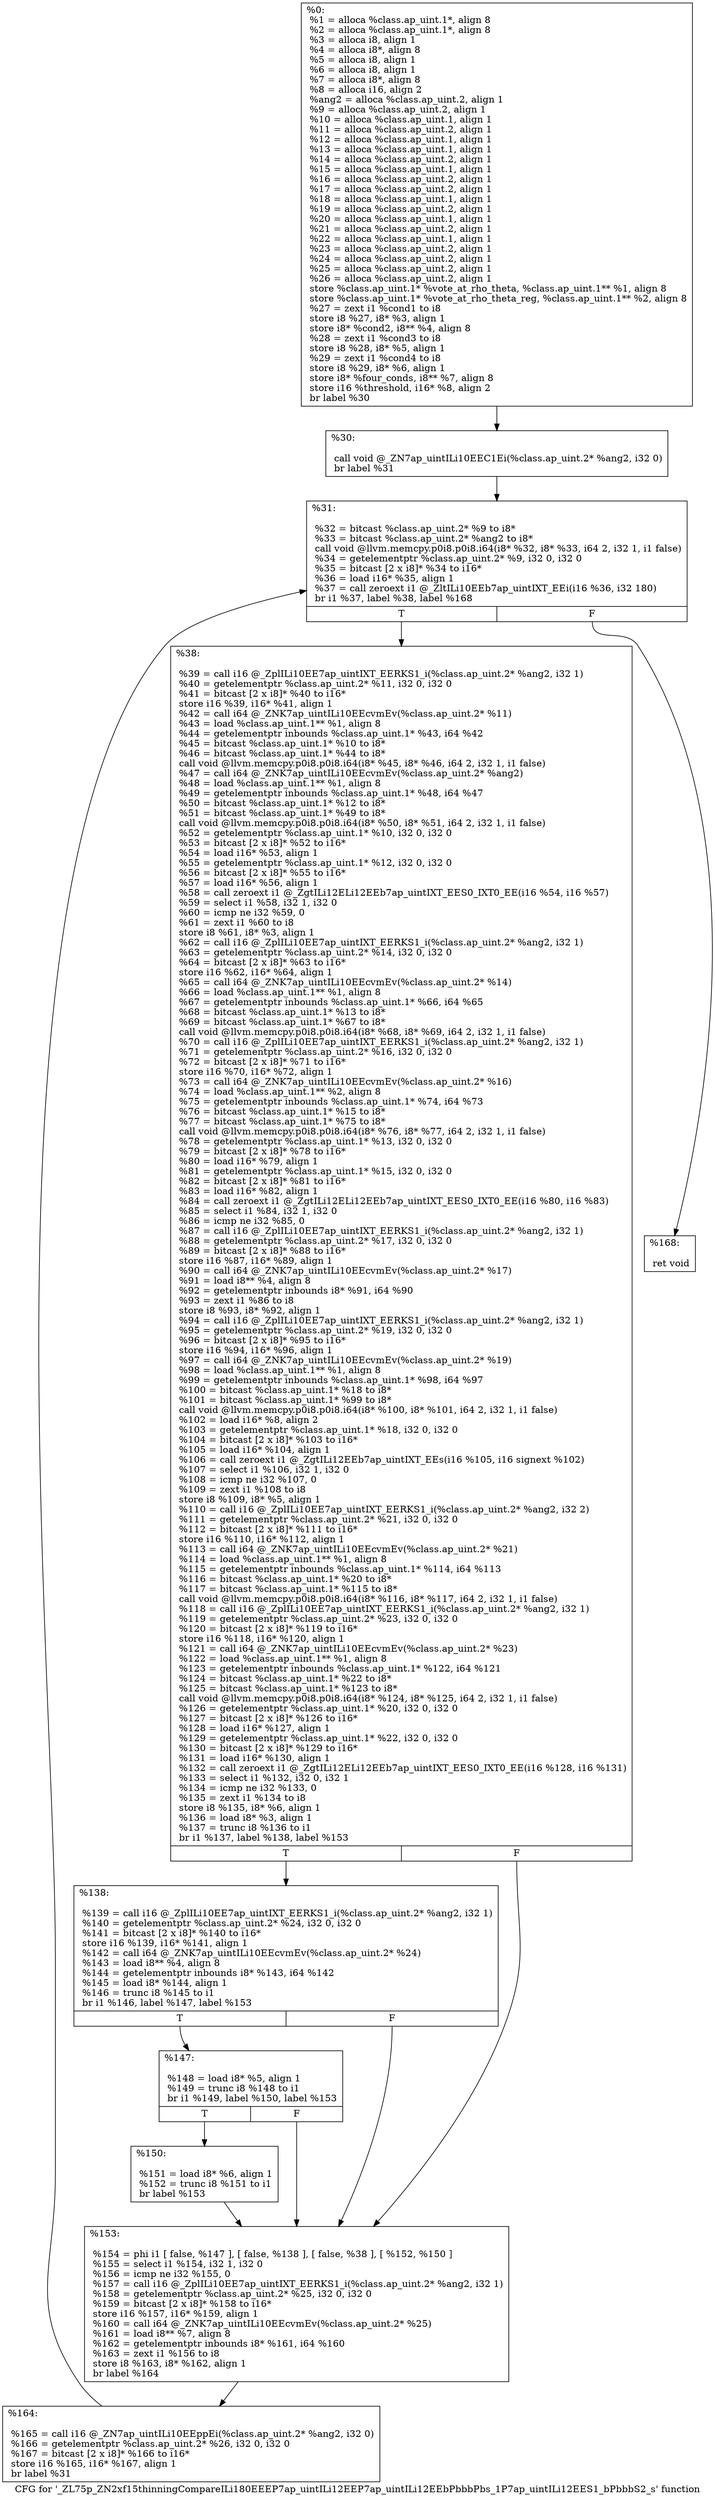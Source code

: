 digraph "CFG for '_ZL75p_ZN2xf15thinningCompareILi180EEEP7ap_uintILi12EEP7ap_uintILi12EEbPbbbPbs_1P7ap_uintILi12EES1_bPbbbS2_s' function" {
	label="CFG for '_ZL75p_ZN2xf15thinningCompareILi180EEEP7ap_uintILi12EEP7ap_uintILi12EEbPbbbPbs_1P7ap_uintILi12EES1_bPbbbS2_s' function";

	Node0x186fa10 [shape=record,label="{%0:\l  %1 = alloca %class.ap_uint.1*, align 8\l  %2 = alloca %class.ap_uint.1*, align 8\l  %3 = alloca i8, align 1\l  %4 = alloca i8*, align 8\l  %5 = alloca i8, align 1\l  %6 = alloca i8, align 1\l  %7 = alloca i8*, align 8\l  %8 = alloca i16, align 2\l  %ang2 = alloca %class.ap_uint.2, align 1\l  %9 = alloca %class.ap_uint.2, align 1\l  %10 = alloca %class.ap_uint.1, align 1\l  %11 = alloca %class.ap_uint.2, align 1\l  %12 = alloca %class.ap_uint.1, align 1\l  %13 = alloca %class.ap_uint.1, align 1\l  %14 = alloca %class.ap_uint.2, align 1\l  %15 = alloca %class.ap_uint.1, align 1\l  %16 = alloca %class.ap_uint.2, align 1\l  %17 = alloca %class.ap_uint.2, align 1\l  %18 = alloca %class.ap_uint.1, align 1\l  %19 = alloca %class.ap_uint.2, align 1\l  %20 = alloca %class.ap_uint.1, align 1\l  %21 = alloca %class.ap_uint.2, align 1\l  %22 = alloca %class.ap_uint.1, align 1\l  %23 = alloca %class.ap_uint.2, align 1\l  %24 = alloca %class.ap_uint.2, align 1\l  %25 = alloca %class.ap_uint.2, align 1\l  %26 = alloca %class.ap_uint.2, align 1\l  store %class.ap_uint.1* %vote_at_rho_theta, %class.ap_uint.1** %1, align 8\l  store %class.ap_uint.1* %vote_at_rho_theta_reg, %class.ap_uint.1** %2, align 8\l  %27 = zext i1 %cond1 to i8\l  store i8 %27, i8* %3, align 1\l  store i8* %cond2, i8** %4, align 8\l  %28 = zext i1 %cond3 to i8\l  store i8 %28, i8* %5, align 1\l  %29 = zext i1 %cond4 to i8\l  store i8 %29, i8* %6, align 1\l  store i8* %four_conds, i8** %7, align 8\l  store i16 %threshold, i16* %8, align 2\l  br label %30\l}"];
	Node0x186fa10 -> Node0x186cb10;
	Node0x186cb10 [shape=record,label="{%30:\l\l  call void @_ZN7ap_uintILi10EEC1Ei(%class.ap_uint.2* %ang2, i32 0)\l  br label %31\l}"];
	Node0x186cb10 -> Node0x1875000;
	Node0x1875000 [shape=record,label="{%31:\l\l  %32 = bitcast %class.ap_uint.2* %9 to i8*\l  %33 = bitcast %class.ap_uint.2* %ang2 to i8*\l  call void @llvm.memcpy.p0i8.p0i8.i64(i8* %32, i8* %33, i64 2, i32 1, i1 false)\l  %34 = getelementptr %class.ap_uint.2* %9, i32 0, i32 0\l  %35 = bitcast [2 x i8]* %34 to i16*\l  %36 = load i16* %35, align 1\l  %37 = call zeroext i1 @_ZltILi10EEb7ap_uintIXT_EEi(i16 %36, i32 180)\l  br i1 %37, label %38, label %168\l|{<s0>T|<s1>F}}"];
	Node0x1875000:s0 -> Node0x1875490;
	Node0x1875000:s1 -> Node0x18754f0;
	Node0x1875490 [shape=record,label="{%38:\l\l  %39 = call i16 @_ZplILi10EE7ap_uintIXT_EERKS1_i(%class.ap_uint.2* %ang2, i32 1)\l  %40 = getelementptr %class.ap_uint.2* %11, i32 0, i32 0\l  %41 = bitcast [2 x i8]* %40 to i16*\l  store i16 %39, i16* %41, align 1\l  %42 = call i64 @_ZNK7ap_uintILi10EEcvmEv(%class.ap_uint.2* %11)\l  %43 = load %class.ap_uint.1** %1, align 8\l  %44 = getelementptr inbounds %class.ap_uint.1* %43, i64 %42\l  %45 = bitcast %class.ap_uint.1* %10 to i8*\l  %46 = bitcast %class.ap_uint.1* %44 to i8*\l  call void @llvm.memcpy.p0i8.p0i8.i64(i8* %45, i8* %46, i64 2, i32 1, i1 false)\l  %47 = call i64 @_ZNK7ap_uintILi10EEcvmEv(%class.ap_uint.2* %ang2)\l  %48 = load %class.ap_uint.1** %1, align 8\l  %49 = getelementptr inbounds %class.ap_uint.1* %48, i64 %47\l  %50 = bitcast %class.ap_uint.1* %12 to i8*\l  %51 = bitcast %class.ap_uint.1* %49 to i8*\l  call void @llvm.memcpy.p0i8.p0i8.i64(i8* %50, i8* %51, i64 2, i32 1, i1 false)\l  %52 = getelementptr %class.ap_uint.1* %10, i32 0, i32 0\l  %53 = bitcast [2 x i8]* %52 to i16*\l  %54 = load i16* %53, align 1\l  %55 = getelementptr %class.ap_uint.1* %12, i32 0, i32 0\l  %56 = bitcast [2 x i8]* %55 to i16*\l  %57 = load i16* %56, align 1\l  %58 = call zeroext i1 @_ZgtILi12ELi12EEb7ap_uintIXT_EES0_IXT0_EE(i16 %54, i16 %57)\l  %59 = select i1 %58, i32 1, i32 0\l  %60 = icmp ne i32 %59, 0\l  %61 = zext i1 %60 to i8\l  store i8 %61, i8* %3, align 1\l  %62 = call i16 @_ZplILi10EE7ap_uintIXT_EERKS1_i(%class.ap_uint.2* %ang2, i32 1)\l  %63 = getelementptr %class.ap_uint.2* %14, i32 0, i32 0\l  %64 = bitcast [2 x i8]* %63 to i16*\l  store i16 %62, i16* %64, align 1\l  %65 = call i64 @_ZNK7ap_uintILi10EEcvmEv(%class.ap_uint.2* %14)\l  %66 = load %class.ap_uint.1** %1, align 8\l  %67 = getelementptr inbounds %class.ap_uint.1* %66, i64 %65\l  %68 = bitcast %class.ap_uint.1* %13 to i8*\l  %69 = bitcast %class.ap_uint.1* %67 to i8*\l  call void @llvm.memcpy.p0i8.p0i8.i64(i8* %68, i8* %69, i64 2, i32 1, i1 false)\l  %70 = call i16 @_ZplILi10EE7ap_uintIXT_EERKS1_i(%class.ap_uint.2* %ang2, i32 1)\l  %71 = getelementptr %class.ap_uint.2* %16, i32 0, i32 0\l  %72 = bitcast [2 x i8]* %71 to i16*\l  store i16 %70, i16* %72, align 1\l  %73 = call i64 @_ZNK7ap_uintILi10EEcvmEv(%class.ap_uint.2* %16)\l  %74 = load %class.ap_uint.1** %2, align 8\l  %75 = getelementptr inbounds %class.ap_uint.1* %74, i64 %73\l  %76 = bitcast %class.ap_uint.1* %15 to i8*\l  %77 = bitcast %class.ap_uint.1* %75 to i8*\l  call void @llvm.memcpy.p0i8.p0i8.i64(i8* %76, i8* %77, i64 2, i32 1, i1 false)\l  %78 = getelementptr %class.ap_uint.1* %13, i32 0, i32 0\l  %79 = bitcast [2 x i8]* %78 to i16*\l  %80 = load i16* %79, align 1\l  %81 = getelementptr %class.ap_uint.1* %15, i32 0, i32 0\l  %82 = bitcast [2 x i8]* %81 to i16*\l  %83 = load i16* %82, align 1\l  %84 = call zeroext i1 @_ZgtILi12ELi12EEb7ap_uintIXT_EES0_IXT0_EE(i16 %80, i16 %83)\l  %85 = select i1 %84, i32 1, i32 0\l  %86 = icmp ne i32 %85, 0\l  %87 = call i16 @_ZplILi10EE7ap_uintIXT_EERKS1_i(%class.ap_uint.2* %ang2, i32 1)\l  %88 = getelementptr %class.ap_uint.2* %17, i32 0, i32 0\l  %89 = bitcast [2 x i8]* %88 to i16*\l  store i16 %87, i16* %89, align 1\l  %90 = call i64 @_ZNK7ap_uintILi10EEcvmEv(%class.ap_uint.2* %17)\l  %91 = load i8** %4, align 8\l  %92 = getelementptr inbounds i8* %91, i64 %90\l  %93 = zext i1 %86 to i8\l  store i8 %93, i8* %92, align 1\l  %94 = call i16 @_ZplILi10EE7ap_uintIXT_EERKS1_i(%class.ap_uint.2* %ang2, i32 1)\l  %95 = getelementptr %class.ap_uint.2* %19, i32 0, i32 0\l  %96 = bitcast [2 x i8]* %95 to i16*\l  store i16 %94, i16* %96, align 1\l  %97 = call i64 @_ZNK7ap_uintILi10EEcvmEv(%class.ap_uint.2* %19)\l  %98 = load %class.ap_uint.1** %1, align 8\l  %99 = getelementptr inbounds %class.ap_uint.1* %98, i64 %97\l  %100 = bitcast %class.ap_uint.1* %18 to i8*\l  %101 = bitcast %class.ap_uint.1* %99 to i8*\l  call void @llvm.memcpy.p0i8.p0i8.i64(i8* %100, i8* %101, i64 2, i32 1, i1 false)\l  %102 = load i16* %8, align 2\l  %103 = getelementptr %class.ap_uint.1* %18, i32 0, i32 0\l  %104 = bitcast [2 x i8]* %103 to i16*\l  %105 = load i16* %104, align 1\l  %106 = call zeroext i1 @_ZgtILi12EEb7ap_uintIXT_EEs(i16 %105, i16 signext %102)\l  %107 = select i1 %106, i32 1, i32 0\l  %108 = icmp ne i32 %107, 0\l  %109 = zext i1 %108 to i8\l  store i8 %109, i8* %5, align 1\l  %110 = call i16 @_ZplILi10EE7ap_uintIXT_EERKS1_i(%class.ap_uint.2* %ang2, i32 2)\l  %111 = getelementptr %class.ap_uint.2* %21, i32 0, i32 0\l  %112 = bitcast [2 x i8]* %111 to i16*\l  store i16 %110, i16* %112, align 1\l  %113 = call i64 @_ZNK7ap_uintILi10EEcvmEv(%class.ap_uint.2* %21)\l  %114 = load %class.ap_uint.1** %1, align 8\l  %115 = getelementptr inbounds %class.ap_uint.1* %114, i64 %113\l  %116 = bitcast %class.ap_uint.1* %20 to i8*\l  %117 = bitcast %class.ap_uint.1* %115 to i8*\l  call void @llvm.memcpy.p0i8.p0i8.i64(i8* %116, i8* %117, i64 2, i32 1, i1 false)\l  %118 = call i16 @_ZplILi10EE7ap_uintIXT_EERKS1_i(%class.ap_uint.2* %ang2, i32 1)\l  %119 = getelementptr %class.ap_uint.2* %23, i32 0, i32 0\l  %120 = bitcast [2 x i8]* %119 to i16*\l  store i16 %118, i16* %120, align 1\l  %121 = call i64 @_ZNK7ap_uintILi10EEcvmEv(%class.ap_uint.2* %23)\l  %122 = load %class.ap_uint.1** %1, align 8\l  %123 = getelementptr inbounds %class.ap_uint.1* %122, i64 %121\l  %124 = bitcast %class.ap_uint.1* %22 to i8*\l  %125 = bitcast %class.ap_uint.1* %123 to i8*\l  call void @llvm.memcpy.p0i8.p0i8.i64(i8* %124, i8* %125, i64 2, i32 1, i1 false)\l  %126 = getelementptr %class.ap_uint.1* %20, i32 0, i32 0\l  %127 = bitcast [2 x i8]* %126 to i16*\l  %128 = load i16* %127, align 1\l  %129 = getelementptr %class.ap_uint.1* %22, i32 0, i32 0\l  %130 = bitcast [2 x i8]* %129 to i16*\l  %131 = load i16* %130, align 1\l  %132 = call zeroext i1 @_ZgtILi12ELi12EEb7ap_uintIXT_EES0_IXT0_EE(i16 %128, i16 %131)\l  %133 = select i1 %132, i32 0, i32 1\l  %134 = icmp ne i32 %133, 0\l  %135 = zext i1 %134 to i8\l  store i8 %135, i8* %6, align 1\l  %136 = load i8* %3, align 1\l  %137 = trunc i8 %136 to i1\l  br i1 %137, label %138, label %153\l|{<s0>T|<s1>F}}"];
	Node0x1875490:s0 -> Node0x187a4e0;
	Node0x1875490:s1 -> Node0x187a540;
	Node0x187a4e0 [shape=record,label="{%138:\l\l  %139 = call i16 @_ZplILi10EE7ap_uintIXT_EERKS1_i(%class.ap_uint.2* %ang2, i32 1)\l  %140 = getelementptr %class.ap_uint.2* %24, i32 0, i32 0\l  %141 = bitcast [2 x i8]* %140 to i16*\l  store i16 %139, i16* %141, align 1\l  %142 = call i64 @_ZNK7ap_uintILi10EEcvmEv(%class.ap_uint.2* %24)\l  %143 = load i8** %4, align 8\l  %144 = getelementptr inbounds i8* %143, i64 %142\l  %145 = load i8* %144, align 1\l  %146 = trunc i8 %145 to i1\l  br i1 %146, label %147, label %153\l|{<s0>T|<s1>F}}"];
	Node0x187a4e0:s0 -> Node0x1875600;
	Node0x187a4e0:s1 -> Node0x187a540;
	Node0x1875600 [shape=record,label="{%147:\l\l  %148 = load i8* %5, align 1\l  %149 = trunc i8 %148 to i1\l  br i1 %149, label %150, label %153\l|{<s0>T|<s1>F}}"];
	Node0x1875600:s0 -> Node0x187ad20;
	Node0x1875600:s1 -> Node0x187a540;
	Node0x187ad20 [shape=record,label="{%150:\l\l  %151 = load i8* %6, align 1\l  %152 = trunc i8 %151 to i1\l  br label %153\l}"];
	Node0x187ad20 -> Node0x187a540;
	Node0x187a540 [shape=record,label="{%153:\l\l  %154 = phi i1 [ false, %147 ], [ false, %138 ], [ false, %38 ], [ %152, %150 ]\l  %155 = select i1 %154, i32 1, i32 0\l  %156 = icmp ne i32 %155, 0\l  %157 = call i16 @_ZplILi10EE7ap_uintIXT_EERKS1_i(%class.ap_uint.2* %ang2, i32 1)\l  %158 = getelementptr %class.ap_uint.2* %25, i32 0, i32 0\l  %159 = bitcast [2 x i8]* %158 to i16*\l  store i16 %157, i16* %159, align 1\l  %160 = call i64 @_ZNK7ap_uintILi10EEcvmEv(%class.ap_uint.2* %25)\l  %161 = load i8** %7, align 8\l  %162 = getelementptr inbounds i8* %161, i64 %160\l  %163 = zext i1 %156 to i8\l  store i8 %163, i8* %162, align 1\l  br label %164\l}"];
	Node0x187a540 -> Node0x187b720;
	Node0x187b720 [shape=record,label="{%164:\l\l  %165 = call i16 @_ZN7ap_uintILi10EEppEi(%class.ap_uint.2* %ang2, i32 0)\l  %166 = getelementptr %class.ap_uint.2* %26, i32 0, i32 0\l  %167 = bitcast [2 x i8]* %166 to i16*\l  store i16 %165, i16* %167, align 1\l  br label %31\l}"];
	Node0x187b720 -> Node0x1875000;
	Node0x18754f0 [shape=record,label="{%168:\l\l  ret void\l}"];
}
